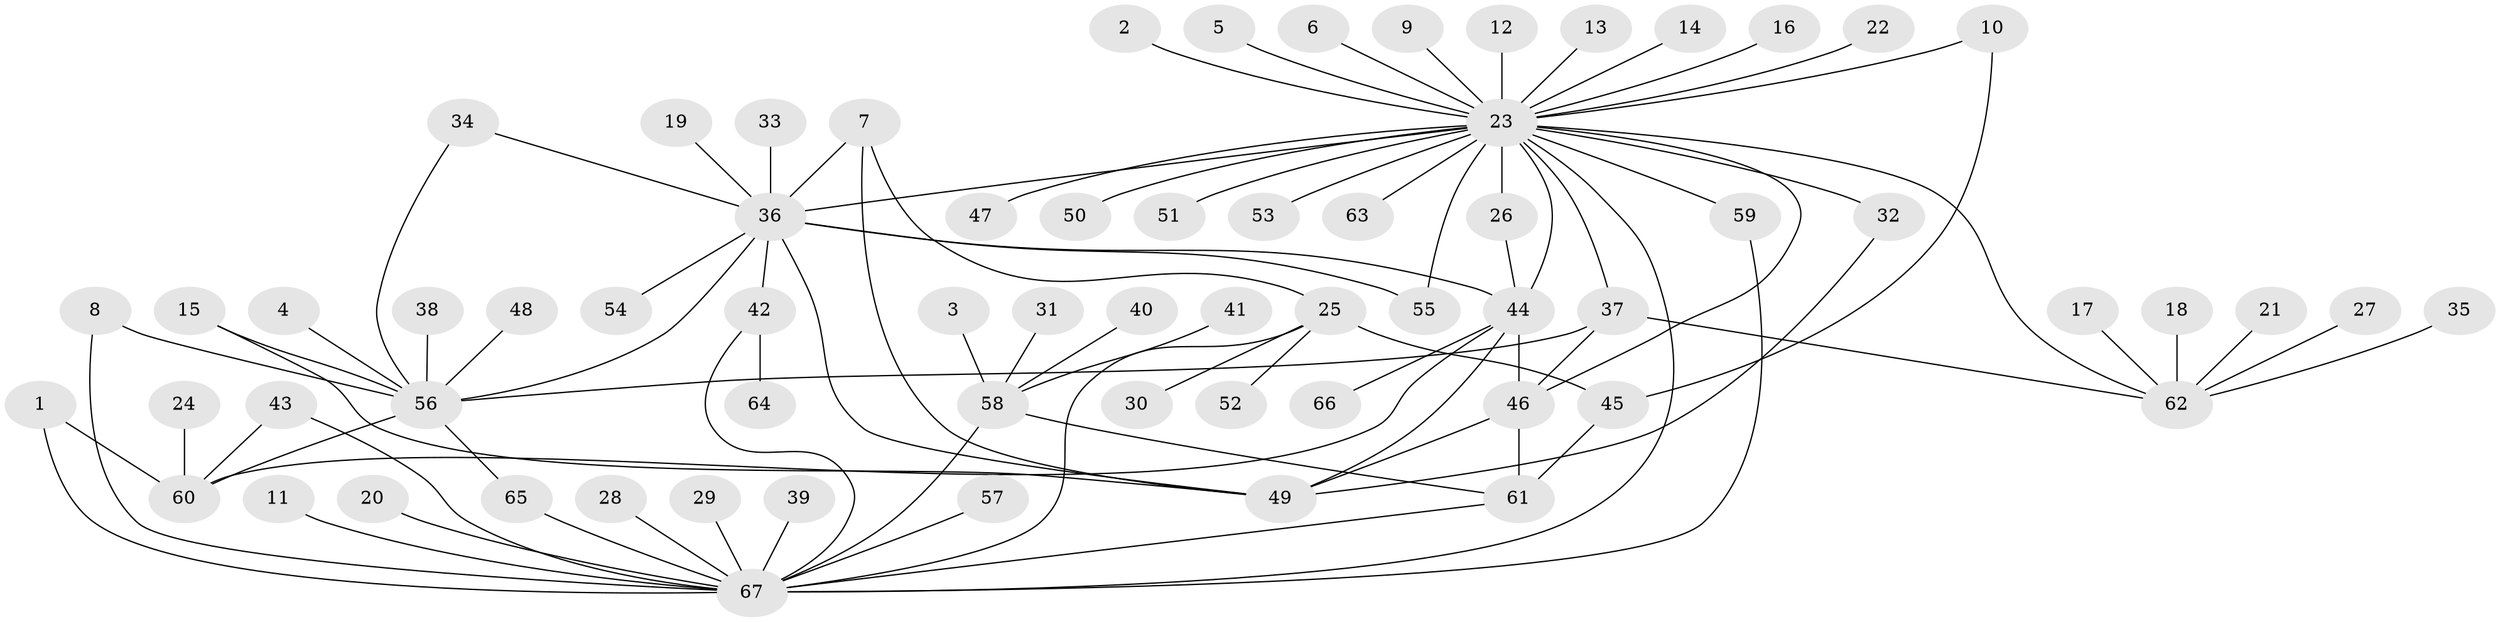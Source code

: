 // original degree distribution, {28: 0.007751937984496124, 18: 0.007751937984496124, 2: 0.3023255813953488, 8: 0.015503875968992248, 13: 0.007751937984496124, 7: 0.007751937984496124, 1: 0.5193798449612403, 3: 0.046511627906976744, 4: 0.023255813953488372, 12: 0.007751937984496124, 6: 0.015503875968992248, 5: 0.031007751937984496, 9: 0.007751937984496124}
// Generated by graph-tools (version 1.1) at 2025/01/03/09/25 03:01:47]
// undirected, 67 vertices, 91 edges
graph export_dot {
graph [start="1"]
  node [color=gray90,style=filled];
  1;
  2;
  3;
  4;
  5;
  6;
  7;
  8;
  9;
  10;
  11;
  12;
  13;
  14;
  15;
  16;
  17;
  18;
  19;
  20;
  21;
  22;
  23;
  24;
  25;
  26;
  27;
  28;
  29;
  30;
  31;
  32;
  33;
  34;
  35;
  36;
  37;
  38;
  39;
  40;
  41;
  42;
  43;
  44;
  45;
  46;
  47;
  48;
  49;
  50;
  51;
  52;
  53;
  54;
  55;
  56;
  57;
  58;
  59;
  60;
  61;
  62;
  63;
  64;
  65;
  66;
  67;
  1 -- 60 [weight=1.0];
  1 -- 67 [weight=1.0];
  2 -- 23 [weight=1.0];
  3 -- 58 [weight=1.0];
  4 -- 56 [weight=1.0];
  5 -- 23 [weight=1.0];
  6 -- 23 [weight=1.0];
  7 -- 25 [weight=1.0];
  7 -- 36 [weight=1.0];
  7 -- 49 [weight=1.0];
  8 -- 56 [weight=1.0];
  8 -- 67 [weight=1.0];
  9 -- 23 [weight=1.0];
  10 -- 23 [weight=1.0];
  10 -- 45 [weight=1.0];
  11 -- 67 [weight=1.0];
  12 -- 23 [weight=1.0];
  13 -- 23 [weight=1.0];
  14 -- 23 [weight=1.0];
  15 -- 49 [weight=1.0];
  15 -- 56 [weight=1.0];
  16 -- 23 [weight=1.0];
  17 -- 62 [weight=1.0];
  18 -- 62 [weight=1.0];
  19 -- 36 [weight=1.0];
  20 -- 67 [weight=1.0];
  21 -- 62 [weight=1.0];
  22 -- 23 [weight=1.0];
  23 -- 26 [weight=1.0];
  23 -- 32 [weight=1.0];
  23 -- 36 [weight=1.0];
  23 -- 37 [weight=1.0];
  23 -- 44 [weight=1.0];
  23 -- 46 [weight=1.0];
  23 -- 47 [weight=1.0];
  23 -- 50 [weight=1.0];
  23 -- 51 [weight=1.0];
  23 -- 53 [weight=1.0];
  23 -- 55 [weight=2.0];
  23 -- 59 [weight=1.0];
  23 -- 62 [weight=1.0];
  23 -- 63 [weight=1.0];
  23 -- 67 [weight=1.0];
  24 -- 60 [weight=1.0];
  25 -- 30 [weight=1.0];
  25 -- 45 [weight=1.0];
  25 -- 52 [weight=1.0];
  25 -- 67 [weight=1.0];
  26 -- 44 [weight=1.0];
  27 -- 62 [weight=1.0];
  28 -- 67 [weight=1.0];
  29 -- 67 [weight=1.0];
  31 -- 58 [weight=1.0];
  32 -- 49 [weight=1.0];
  33 -- 36 [weight=1.0];
  34 -- 36 [weight=1.0];
  34 -- 56 [weight=1.0];
  35 -- 62 [weight=1.0];
  36 -- 42 [weight=1.0];
  36 -- 44 [weight=1.0];
  36 -- 49 [weight=1.0];
  36 -- 54 [weight=1.0];
  36 -- 55 [weight=1.0];
  36 -- 56 [weight=1.0];
  37 -- 46 [weight=1.0];
  37 -- 56 [weight=1.0];
  37 -- 62 [weight=1.0];
  38 -- 56 [weight=1.0];
  39 -- 67 [weight=1.0];
  40 -- 58 [weight=1.0];
  41 -- 58 [weight=1.0];
  42 -- 64 [weight=1.0];
  42 -- 67 [weight=1.0];
  43 -- 60 [weight=1.0];
  43 -- 67 [weight=1.0];
  44 -- 46 [weight=1.0];
  44 -- 49 [weight=1.0];
  44 -- 60 [weight=1.0];
  44 -- 66 [weight=1.0];
  45 -- 61 [weight=2.0];
  46 -- 49 [weight=1.0];
  46 -- 61 [weight=1.0];
  48 -- 56 [weight=1.0];
  56 -- 60 [weight=1.0];
  56 -- 65 [weight=1.0];
  57 -- 67 [weight=1.0];
  58 -- 61 [weight=1.0];
  58 -- 67 [weight=1.0];
  59 -- 67 [weight=1.0];
  61 -- 67 [weight=1.0];
  65 -- 67 [weight=1.0];
}
